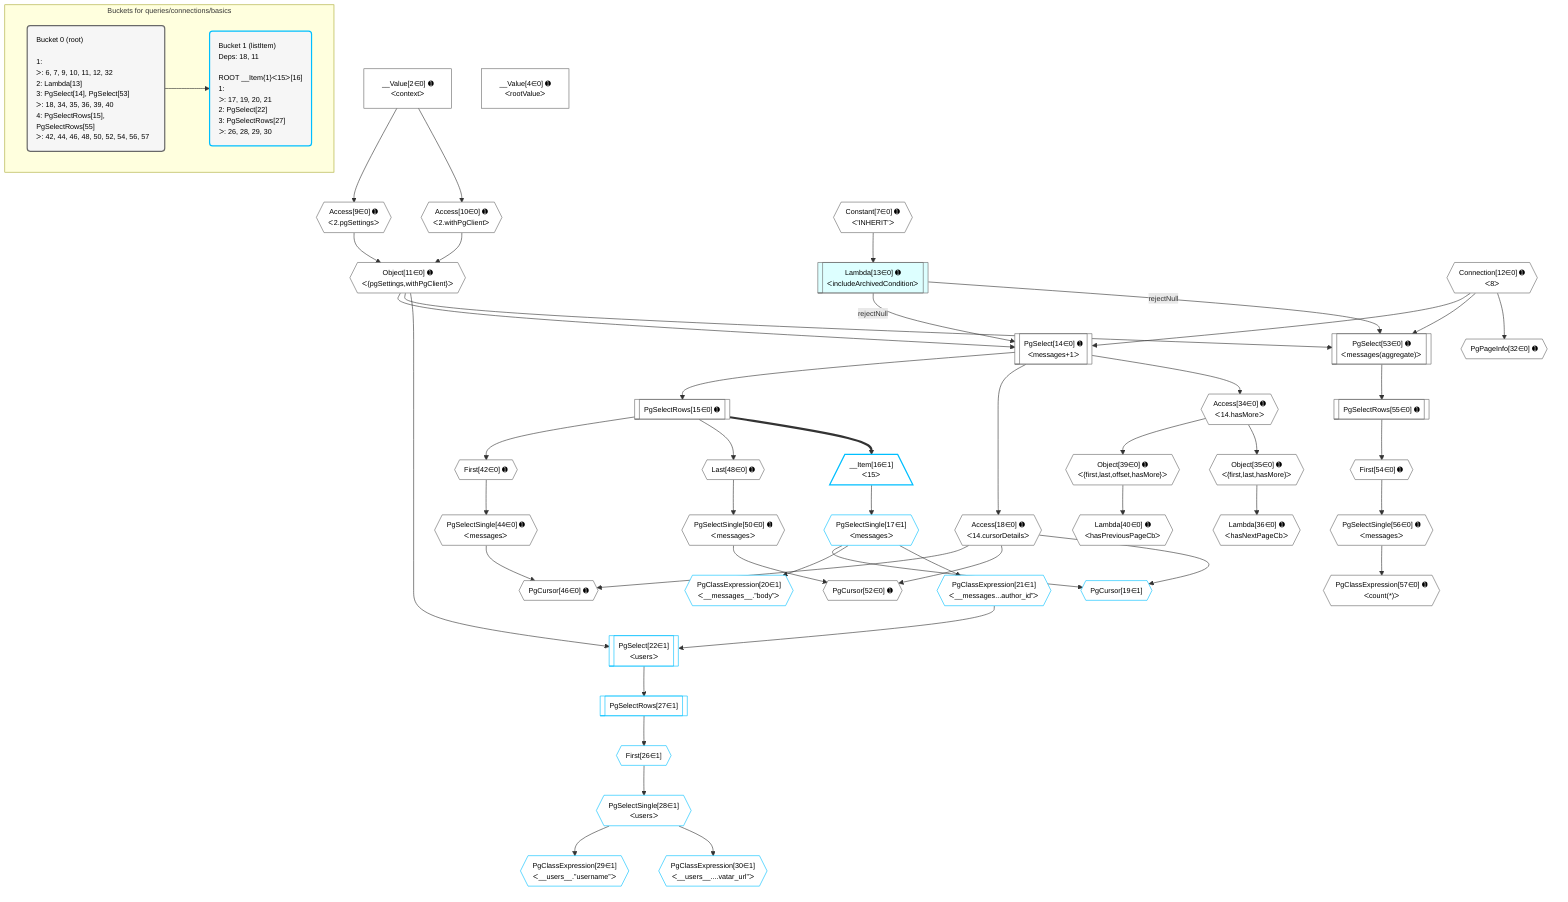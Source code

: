 %%{init: {'themeVariables': { 'fontSize': '12px'}}}%%
graph TD
    classDef path fill:#eee,stroke:#000,color:#000
    classDef plan fill:#fff,stroke-width:1px,color:#000
    classDef itemplan fill:#fff,stroke-width:2px,color:#000
    classDef unbatchedplan fill:#dff,stroke-width:1px,color:#000
    classDef sideeffectplan fill:#fcc,stroke-width:2px,color:#000
    classDef bucket fill:#f6f6f6,color:#000,stroke-width:2px,text-align:left


    %% plan dependencies
    PgSelect14[["PgSelect[14∈0] ➊<br />ᐸmessages+1ᐳ"]]:::plan
    Object11{{"Object[11∈0] ➊<br />ᐸ{pgSettings,withPgClient}ᐳ"}}:::plan
    Lambda13[["Lambda[13∈0] ➊<br />ᐸincludeArchivedConditionᐳ"]]:::unbatchedplan
    Connection12{{"Connection[12∈0] ➊<br />ᐸ8ᐳ"}}:::plan
    Lambda13 -->|rejectNull| PgSelect14
    Object11 & Connection12 --> PgSelect14
    Object39{{"Object[39∈0] ➊<br />ᐸ{first,last,offset,hasMore}ᐳ"}}:::plan
    Access34{{"Access[34∈0] ➊<br />ᐸ14.hasMoreᐳ"}}:::plan
    Access34 --> Object39
    Object35{{"Object[35∈0] ➊<br />ᐸ{first,last,hasMore}ᐳ"}}:::plan
    Access34 --> Object35
    PgSelect53[["PgSelect[53∈0] ➊<br />ᐸmessages(aggregate)ᐳ"]]:::plan
    Lambda13 -->|rejectNull| PgSelect53
    Object11 & Connection12 --> PgSelect53
    Access9{{"Access[9∈0] ➊<br />ᐸ2.pgSettingsᐳ"}}:::plan
    Access10{{"Access[10∈0] ➊<br />ᐸ2.withPgClientᐳ"}}:::plan
    Access9 & Access10 --> Object11
    PgCursor46{{"PgCursor[46∈0] ➊"}}:::plan
    PgSelectSingle44{{"PgSelectSingle[44∈0] ➊<br />ᐸmessagesᐳ"}}:::plan
    Access18{{"Access[18∈0] ➊<br />ᐸ14.cursorDetailsᐳ"}}:::plan
    PgSelectSingle44 & Access18 --> PgCursor46
    PgCursor52{{"PgCursor[52∈0] ➊"}}:::plan
    PgSelectSingle50{{"PgSelectSingle[50∈0] ➊<br />ᐸmessagesᐳ"}}:::plan
    PgSelectSingle50 & Access18 --> PgCursor52
    __Value2["__Value[2∈0] ➊<br />ᐸcontextᐳ"]:::plan
    __Value2 --> Access9
    __Value2 --> Access10
    Constant7{{"Constant[7∈0] ➊<br />ᐸ'INHERIT'ᐳ"}}:::plan
    Constant7 --> Lambda13
    PgSelectRows15[["PgSelectRows[15∈0] ➊"]]:::plan
    PgSelect14 --> PgSelectRows15
    PgSelect14 --> Access18
    PgPageInfo32{{"PgPageInfo[32∈0] ➊"}}:::plan
    Connection12 --> PgPageInfo32
    PgSelect14 --> Access34
    Lambda36{{"Lambda[36∈0] ➊<br />ᐸhasNextPageCbᐳ"}}:::plan
    Object35 --> Lambda36
    Lambda40{{"Lambda[40∈0] ➊<br />ᐸhasPreviousPageCbᐳ"}}:::plan
    Object39 --> Lambda40
    First42{{"First[42∈0] ➊"}}:::plan
    PgSelectRows15 --> First42
    First42 --> PgSelectSingle44
    Last48{{"Last[48∈0] ➊"}}:::plan
    PgSelectRows15 --> Last48
    Last48 --> PgSelectSingle50
    First54{{"First[54∈0] ➊"}}:::plan
    PgSelectRows55[["PgSelectRows[55∈0] ➊"]]:::plan
    PgSelectRows55 --> First54
    PgSelect53 --> PgSelectRows55
    PgSelectSingle56{{"PgSelectSingle[56∈0] ➊<br />ᐸmessagesᐳ"}}:::plan
    First54 --> PgSelectSingle56
    PgClassExpression57{{"PgClassExpression[57∈0] ➊<br />ᐸcount(*)ᐳ"}}:::plan
    PgSelectSingle56 --> PgClassExpression57
    __Value4["__Value[4∈0] ➊<br />ᐸrootValueᐳ"]:::plan
    PgCursor19{{"PgCursor[19∈1]"}}:::plan
    PgSelectSingle17{{"PgSelectSingle[17∈1]<br />ᐸmessagesᐳ"}}:::plan
    PgSelectSingle17 & Access18 --> PgCursor19
    PgSelect22[["PgSelect[22∈1]<br />ᐸusersᐳ"]]:::plan
    PgClassExpression21{{"PgClassExpression[21∈1]<br />ᐸ__messages...author_id”ᐳ"}}:::plan
    Object11 & PgClassExpression21 --> PgSelect22
    __Item16[/"__Item[16∈1]<br />ᐸ15ᐳ"\]:::itemplan
    PgSelectRows15 ==> __Item16
    __Item16 --> PgSelectSingle17
    PgClassExpression20{{"PgClassExpression[20∈1]<br />ᐸ__messages__.”body”ᐳ"}}:::plan
    PgSelectSingle17 --> PgClassExpression20
    PgSelectSingle17 --> PgClassExpression21
    First26{{"First[26∈1]"}}:::plan
    PgSelectRows27[["PgSelectRows[27∈1]"]]:::plan
    PgSelectRows27 --> First26
    PgSelect22 --> PgSelectRows27
    PgSelectSingle28{{"PgSelectSingle[28∈1]<br />ᐸusersᐳ"}}:::plan
    First26 --> PgSelectSingle28
    PgClassExpression29{{"PgClassExpression[29∈1]<br />ᐸ__users__.”username”ᐳ"}}:::plan
    PgSelectSingle28 --> PgClassExpression29
    PgClassExpression30{{"PgClassExpression[30∈1]<br />ᐸ__users__....vatar_url”ᐳ"}}:::plan
    PgSelectSingle28 --> PgClassExpression30

    %% define steps

    subgraph "Buckets for queries/connections/basics"
    Bucket0("Bucket 0 (root)<br /><br />1: <br />ᐳ: 6, 7, 9, 10, 11, 12, 32<br />2: Lambda[13]<br />3: PgSelect[14], PgSelect[53]<br />ᐳ: 18, 34, 35, 36, 39, 40<br />4: PgSelectRows[15], PgSelectRows[55]<br />ᐳ: 42, 44, 46, 48, 50, 52, 54, 56, 57"):::bucket
    classDef bucket0 stroke:#696969
    class Bucket0,__Value2,__Value4,Constant7,Access9,Access10,Object11,Connection12,Lambda13,PgSelect14,PgSelectRows15,Access18,PgPageInfo32,Access34,Object35,Lambda36,Object39,Lambda40,First42,PgSelectSingle44,PgCursor46,Last48,PgSelectSingle50,PgCursor52,PgSelect53,First54,PgSelectRows55,PgSelectSingle56,PgClassExpression57 bucket0
    Bucket1("Bucket 1 (listItem)<br />Deps: 18, 11<br /><br />ROOT __Item{1}ᐸ15ᐳ[16]<br />1: <br />ᐳ: 17, 19, 20, 21<br />2: PgSelect[22]<br />3: PgSelectRows[27]<br />ᐳ: 26, 28, 29, 30"):::bucket
    classDef bucket1 stroke:#00bfff
    class Bucket1,__Item16,PgSelectSingle17,PgCursor19,PgClassExpression20,PgClassExpression21,PgSelect22,First26,PgSelectRows27,PgSelectSingle28,PgClassExpression29,PgClassExpression30 bucket1
    Bucket0 --> Bucket1
    end